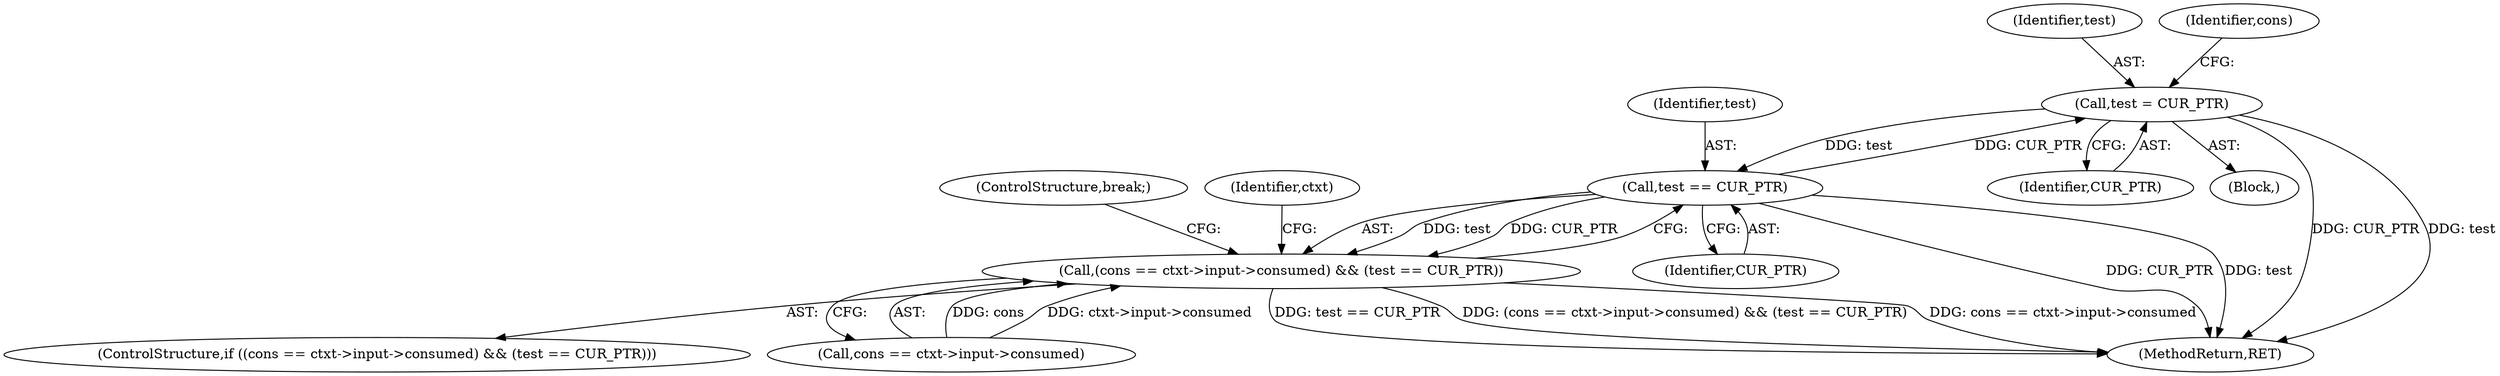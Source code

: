 digraph "0_Chrome_d0947db40187f4708c58e64cbd6013faf9eddeed_37@pointer" {
"1001283" [label="(Call,test = CUR_PTR)"];
"1001624" [label="(Call,test == CUR_PTR)"];
"1001283" [label="(Call,test = CUR_PTR)"];
"1001616" [label="(Call,(cons == ctxt->input->consumed) && (test == CUR_PTR))"];
"1001624" [label="(Call,test == CUR_PTR)"];
"1001616" [label="(Call,(cons == ctxt->input->consumed) && (test == CUR_PTR))"];
"1001626" [label="(Identifier,CUR_PTR)"];
"1001285" [label="(Identifier,CUR_PTR)"];
"1001615" [label="(ControlStructure,if ((cons == ctxt->input->consumed) && (test == CUR_PTR)))"];
"1001638" [label="(ControlStructure,break;)"];
"1001251" [label="(Block,)"];
"1001625" [label="(Identifier,test)"];
"1001617" [label="(Call,cons == ctxt->input->consumed)"];
"1001629" [label="(Identifier,ctxt)"];
"1003423" [label="(MethodReturn,RET)"];
"1001284" [label="(Identifier,test)"];
"1001287" [label="(Identifier,cons)"];
"1001283" [label="(Call,test = CUR_PTR)"];
"1001283" -> "1001251"  [label="AST: "];
"1001283" -> "1001285"  [label="CFG: "];
"1001284" -> "1001283"  [label="AST: "];
"1001285" -> "1001283"  [label="AST: "];
"1001287" -> "1001283"  [label="CFG: "];
"1001283" -> "1003423"  [label="DDG: CUR_PTR"];
"1001283" -> "1003423"  [label="DDG: test"];
"1001624" -> "1001283"  [label="DDG: CUR_PTR"];
"1001283" -> "1001624"  [label="DDG: test"];
"1001624" -> "1001616"  [label="AST: "];
"1001624" -> "1001626"  [label="CFG: "];
"1001625" -> "1001624"  [label="AST: "];
"1001626" -> "1001624"  [label="AST: "];
"1001616" -> "1001624"  [label="CFG: "];
"1001624" -> "1003423"  [label="DDG: CUR_PTR"];
"1001624" -> "1003423"  [label="DDG: test"];
"1001624" -> "1001616"  [label="DDG: test"];
"1001624" -> "1001616"  [label="DDG: CUR_PTR"];
"1001616" -> "1001615"  [label="AST: "];
"1001616" -> "1001617"  [label="CFG: "];
"1001617" -> "1001616"  [label="AST: "];
"1001629" -> "1001616"  [label="CFG: "];
"1001638" -> "1001616"  [label="CFG: "];
"1001616" -> "1003423"  [label="DDG: test == CUR_PTR"];
"1001616" -> "1003423"  [label="DDG: (cons == ctxt->input->consumed) && (test == CUR_PTR)"];
"1001616" -> "1003423"  [label="DDG: cons == ctxt->input->consumed"];
"1001617" -> "1001616"  [label="DDG: cons"];
"1001617" -> "1001616"  [label="DDG: ctxt->input->consumed"];
}
